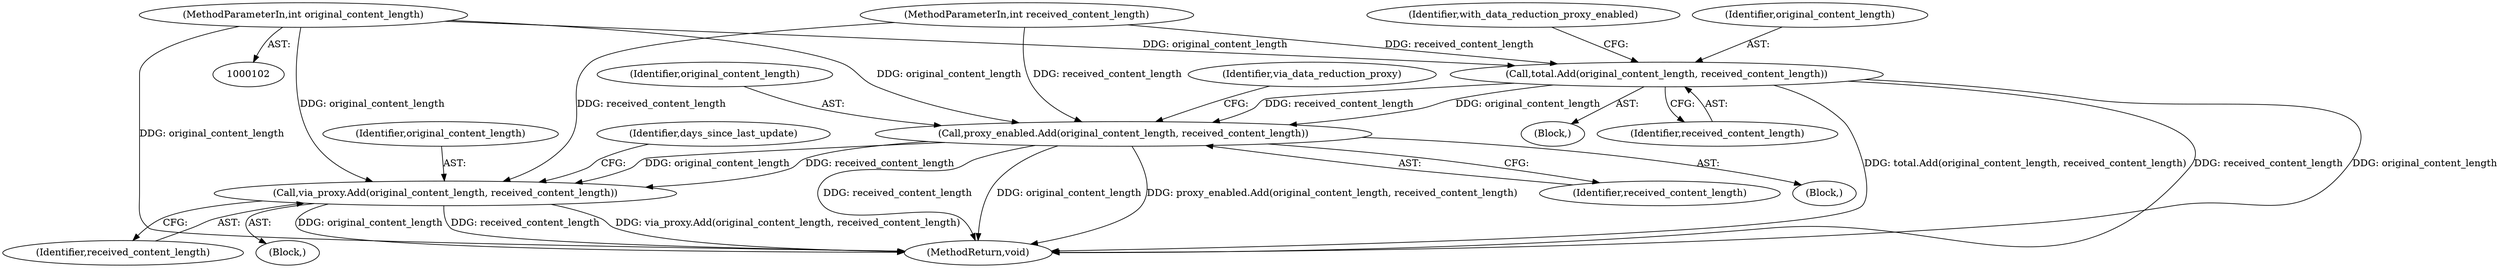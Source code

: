 digraph "1_Chrome_828eab2216a765dea92575c290421c115b8ad028_7@del" {
"1000104" [label="(MethodParameterIn,int original_content_length)"];
"1000164" [label="(Call,total.Add(original_content_length, received_content_length))"];
"1000170" [label="(Call,proxy_enabled.Add(original_content_length, received_content_length))"];
"1000176" [label="(Call,via_proxy.Add(original_content_length, received_content_length))"];
"1000104" [label="(MethodParameterIn,int original_content_length)"];
"1000168" [label="(Identifier,with_data_reduction_proxy_enabled)"];
"1000166" [label="(Identifier,received_content_length)"];
"1000215" [label="(MethodReturn,void)"];
"1000172" [label="(Identifier,received_content_length)"];
"1000109" [label="(Block,)"];
"1000177" [label="(Identifier,original_content_length)"];
"1000176" [label="(Call,via_proxy.Add(original_content_length, received_content_length))"];
"1000169" [label="(Block,)"];
"1000103" [label="(MethodParameterIn,int received_content_length)"];
"1000175" [label="(Block,)"];
"1000174" [label="(Identifier,via_data_reduction_proxy)"];
"1000180" [label="(Identifier,days_since_last_update)"];
"1000165" [label="(Identifier,original_content_length)"];
"1000178" [label="(Identifier,received_content_length)"];
"1000171" [label="(Identifier,original_content_length)"];
"1000164" [label="(Call,total.Add(original_content_length, received_content_length))"];
"1000170" [label="(Call,proxy_enabled.Add(original_content_length, received_content_length))"];
"1000104" -> "1000102"  [label="AST: "];
"1000104" -> "1000215"  [label="DDG: original_content_length"];
"1000104" -> "1000164"  [label="DDG: original_content_length"];
"1000104" -> "1000170"  [label="DDG: original_content_length"];
"1000104" -> "1000176"  [label="DDG: original_content_length"];
"1000164" -> "1000109"  [label="AST: "];
"1000164" -> "1000166"  [label="CFG: "];
"1000165" -> "1000164"  [label="AST: "];
"1000166" -> "1000164"  [label="AST: "];
"1000168" -> "1000164"  [label="CFG: "];
"1000164" -> "1000215"  [label="DDG: total.Add(original_content_length, received_content_length)"];
"1000164" -> "1000215"  [label="DDG: received_content_length"];
"1000164" -> "1000215"  [label="DDG: original_content_length"];
"1000103" -> "1000164"  [label="DDG: received_content_length"];
"1000164" -> "1000170"  [label="DDG: original_content_length"];
"1000164" -> "1000170"  [label="DDG: received_content_length"];
"1000170" -> "1000169"  [label="AST: "];
"1000170" -> "1000172"  [label="CFG: "];
"1000171" -> "1000170"  [label="AST: "];
"1000172" -> "1000170"  [label="AST: "];
"1000174" -> "1000170"  [label="CFG: "];
"1000170" -> "1000215"  [label="DDG: received_content_length"];
"1000170" -> "1000215"  [label="DDG: original_content_length"];
"1000170" -> "1000215"  [label="DDG: proxy_enabled.Add(original_content_length, received_content_length)"];
"1000103" -> "1000170"  [label="DDG: received_content_length"];
"1000170" -> "1000176"  [label="DDG: original_content_length"];
"1000170" -> "1000176"  [label="DDG: received_content_length"];
"1000176" -> "1000175"  [label="AST: "];
"1000176" -> "1000178"  [label="CFG: "];
"1000177" -> "1000176"  [label="AST: "];
"1000178" -> "1000176"  [label="AST: "];
"1000180" -> "1000176"  [label="CFG: "];
"1000176" -> "1000215"  [label="DDG: received_content_length"];
"1000176" -> "1000215"  [label="DDG: via_proxy.Add(original_content_length, received_content_length)"];
"1000176" -> "1000215"  [label="DDG: original_content_length"];
"1000103" -> "1000176"  [label="DDG: received_content_length"];
}
